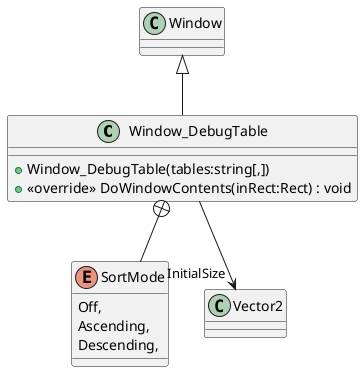 @startuml
class Window_DebugTable {
    + Window_DebugTable(tables:string[,])
    + <<override>> DoWindowContents(inRect:Rect) : void
}
enum SortMode {
    Off,
    Ascending,
    Descending,
}
Window <|-- Window_DebugTable
Window_DebugTable --> "InitialSize" Vector2
Window_DebugTable +-- SortMode
@enduml
